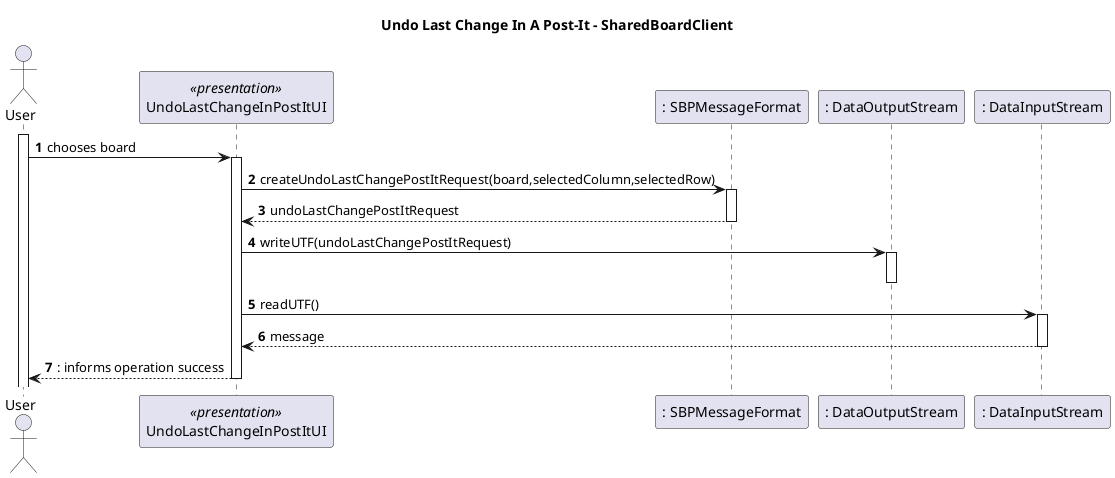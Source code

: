 @startuml
'https://plantuml.com/sequence-diagram

autonumber

title Undo Last Change In A Post-It - SharedBoardClient

actor User

participant "UndoLastChangeInPostItUI" as UI <<presentation>>

participant ": SBPMessageFormat" as SBPF
participant ": DataOutputStream" as DOS
participant ": DataInputStream" as DIS

activate User

User -> UI : chooses board
activate UI

UI -> SBPF : createUndoLastChangePostItRequest(board,selectedColumn,selectedRow)
activate SBPF
return undoLastChangePostItRequest

UI -> DOS : writeUTF(undoLastChangePostItRequest)
activate DOS
deactivate DOS
UI -> DIS : readUTF()
activate DIS
return message
return : informs operation success

deactivate UI

@enduml